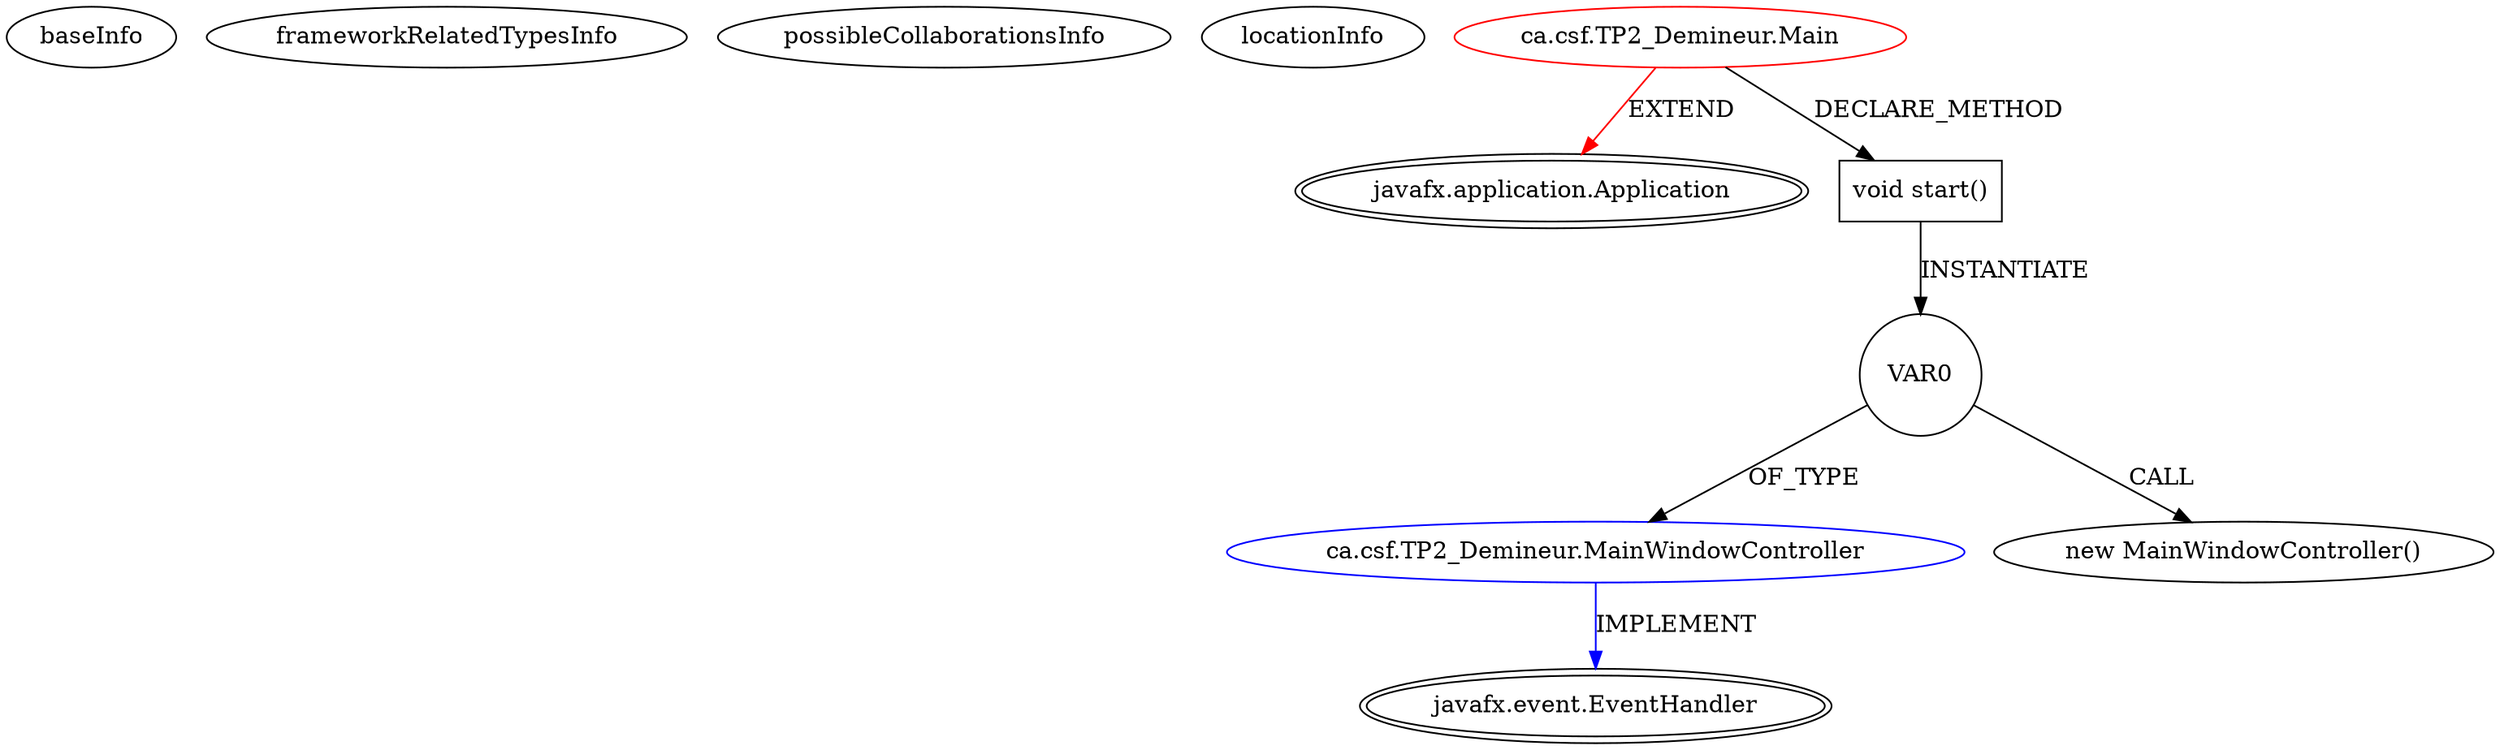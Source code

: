 digraph {
baseInfo[graphId=486,category="extension_graph",isAnonymous=false,possibleRelation=true]
frameworkRelatedTypesInfo[0="javafx.application.Application"]
possibleCollaborationsInfo[0="486~CLIENT_METHOD_DECLARATION-INSTANTIATION-~javafx.application.Application ~javafx.event.EventHandler ~false~false"]
locationInfo[projectName="GFrenette-Lareault-TP2_Demineur",filePath="/GFrenette-Lareault-TP2_Demineur/TP2_Demineur-master/TP2_Demineur/TP2_Demineur/src/ca/csf/TP2_Demineur/Main.java",contextSignature="Main",graphId="486"]
0[label="ca.csf.TP2_Demineur.Main",vertexType="ROOT_CLIENT_CLASS_DECLARATION",isFrameworkType=false,color=red]
1[label="javafx.application.Application",vertexType="FRAMEWORK_CLASS_TYPE",isFrameworkType=true,peripheries=2]
3[label="void start()",vertexType="CLIENT_METHOD_DECLARATION",isFrameworkType=false,shape=box]
5[label="VAR0",vertexType="VARIABLE_EXPRESION",isFrameworkType=false,shape=circle]
6[label="ca.csf.TP2_Demineur.MainWindowController",vertexType="REFERENCE_CLIENT_CLASS_DECLARATION",isFrameworkType=false,color=blue]
7[label="javafx.event.EventHandler",vertexType="FRAMEWORK_INTERFACE_TYPE",isFrameworkType=true,peripheries=2]
4[label="new MainWindowController()",vertexType="CONSTRUCTOR_CALL",isFrameworkType=false]
0->1[label="EXTEND",color=red]
0->3[label="DECLARE_METHOD"]
3->5[label="INSTANTIATE"]
6->7[label="IMPLEMENT",color=blue]
5->6[label="OF_TYPE"]
5->4[label="CALL"]
}
